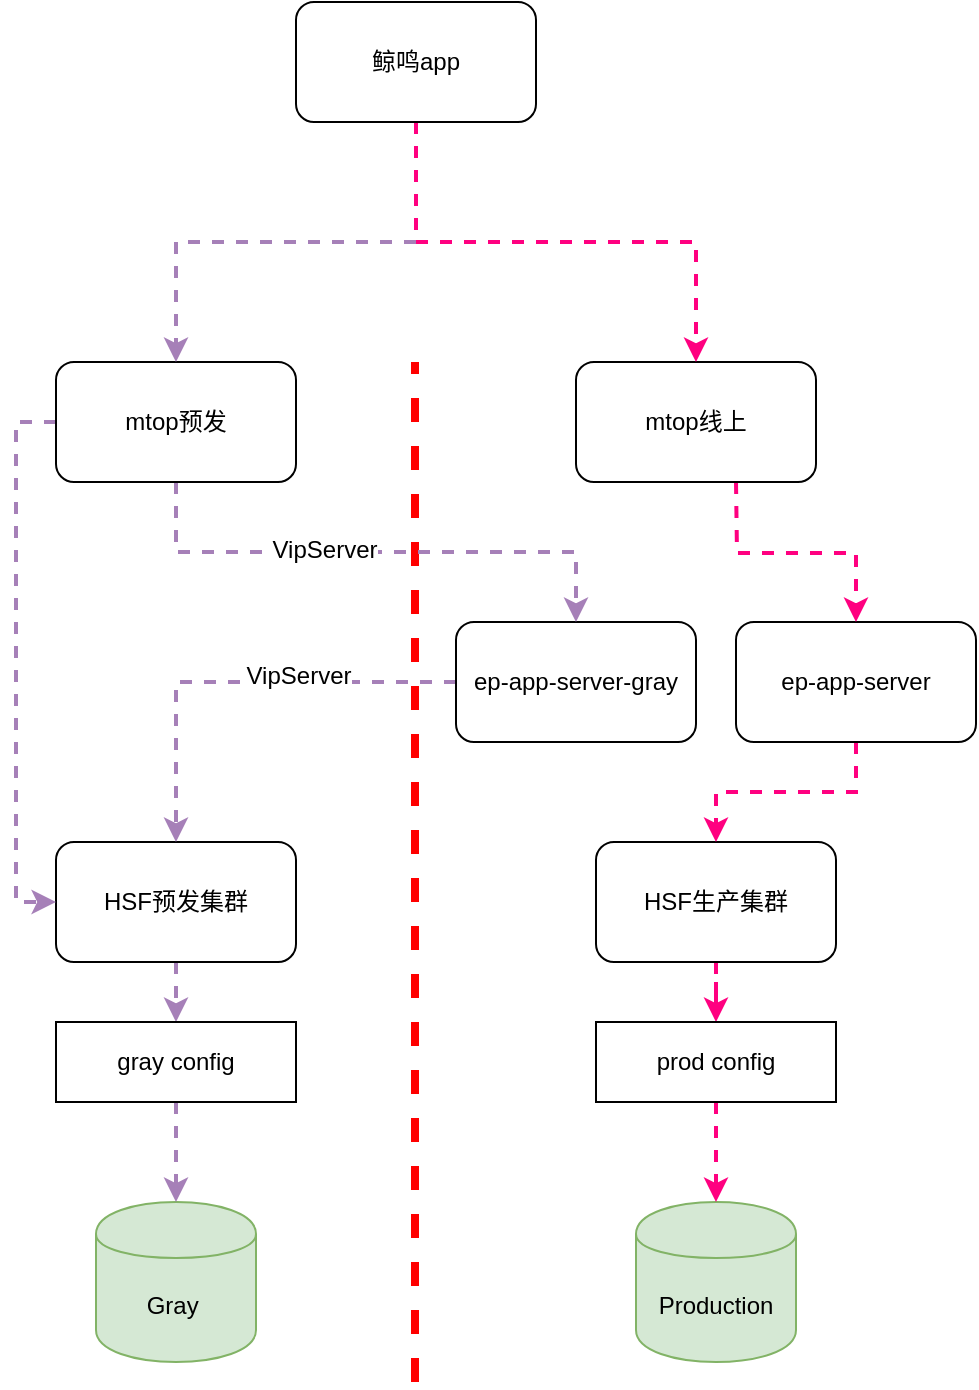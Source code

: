 <mxfile version="12.4.7" type="github">
  <diagram id="Gk4kHyFn3zn3_QR2qy4u" name="Page-1">
    <mxGraphModel dx="1168" dy="686" grid="1" gridSize="10" guides="1" tooltips="1" connect="1" arrows="1" fold="1" page="1" pageScale="1" pageWidth="827" pageHeight="1169" math="0" shadow="0">
      <root>
        <mxCell id="0"/>
        <mxCell id="1" parent="0"/>
        <mxCell id="psz0ONWJy-oLL9iXoKW5-1" value="Gray&amp;nbsp;" style="shape=cylinder;whiteSpace=wrap;html=1;boundedLbl=1;backgroundOutline=1;fillColor=#d5e8d4;strokeColor=#82b366;" vertex="1" parent="1">
          <mxGeometry x="130" y="650" width="80" height="80" as="geometry"/>
        </mxCell>
        <mxCell id="psz0ONWJy-oLL9iXoKW5-3" value="Production" style="shape=cylinder;whiteSpace=wrap;html=1;boundedLbl=1;backgroundOutline=1;fillColor=#d5e8d4;strokeColor=#82b366;" vertex="1" parent="1">
          <mxGeometry x="400" y="650" width="80" height="80" as="geometry"/>
        </mxCell>
        <mxCell id="psz0ONWJy-oLL9iXoKW5-37" style="edgeStyle=orthogonalEdgeStyle;rounded=0;orthogonalLoop=1;jettySize=auto;html=1;exitX=0.5;exitY=1;exitDx=0;exitDy=0;entryX=0.5;entryY=0;entryDx=0;entryDy=0;dashed=1;strokeColor=#A680B8;strokeWidth=2;" edge="1" parent="1" source="psz0ONWJy-oLL9iXoKW5-9" target="psz0ONWJy-oLL9iXoKW5-13">
          <mxGeometry relative="1" as="geometry"/>
        </mxCell>
        <mxCell id="psz0ONWJy-oLL9iXoKW5-9" value="HSF预发集群" style="rounded=1;whiteSpace=wrap;html=1;" vertex="1" parent="1">
          <mxGeometry x="110" y="470" width="120" height="60" as="geometry"/>
        </mxCell>
        <mxCell id="psz0ONWJy-oLL9iXoKW5-44" style="edgeStyle=orthogonalEdgeStyle;rounded=0;orthogonalLoop=1;jettySize=auto;html=1;exitX=0.5;exitY=1;exitDx=0;exitDy=0;dashed=1;strokeColor=#FF0080;strokeWidth=2;" edge="1" parent="1" source="psz0ONWJy-oLL9iXoKW5-10" target="psz0ONWJy-oLL9iXoKW5-14">
          <mxGeometry relative="1" as="geometry"/>
        </mxCell>
        <mxCell id="psz0ONWJy-oLL9iXoKW5-10" value="HSF生产集群" style="rounded=1;whiteSpace=wrap;html=1;" vertex="1" parent="1">
          <mxGeometry x="380" y="470" width="120" height="60" as="geometry"/>
        </mxCell>
        <mxCell id="psz0ONWJy-oLL9iXoKW5-36" style="edgeStyle=orthogonalEdgeStyle;rounded=0;orthogonalLoop=1;jettySize=auto;html=1;exitX=0;exitY=0.5;exitDx=0;exitDy=0;entryX=0.5;entryY=0;entryDx=0;entryDy=0;dashed=1;strokeColor=#A680B8;strokeWidth=2;" edge="1" parent="1" source="psz0ONWJy-oLL9iXoKW5-11" target="psz0ONWJy-oLL9iXoKW5-9">
          <mxGeometry relative="1" as="geometry"/>
        </mxCell>
        <mxCell id="psz0ONWJy-oLL9iXoKW5-40" value="VipServer" style="text;html=1;align=center;verticalAlign=middle;resizable=0;points=[];labelBackgroundColor=#ffffff;" vertex="1" connectable="0" parent="psz0ONWJy-oLL9iXoKW5-36">
          <mxGeometry x="-0.28" y="-3" relative="1" as="geometry">
            <mxPoint as="offset"/>
          </mxGeometry>
        </mxCell>
        <mxCell id="psz0ONWJy-oLL9iXoKW5-11" value="ep-app-server-gray" style="rounded=1;whiteSpace=wrap;html=1;" vertex="1" parent="1">
          <mxGeometry x="310" y="360" width="120" height="60" as="geometry"/>
        </mxCell>
        <mxCell id="psz0ONWJy-oLL9iXoKW5-43" style="edgeStyle=orthogonalEdgeStyle;rounded=0;orthogonalLoop=1;jettySize=auto;html=1;exitX=0.5;exitY=1;exitDx=0;exitDy=0;dashed=1;strokeColor=#FF0080;strokeWidth=2;" edge="1" parent="1" source="psz0ONWJy-oLL9iXoKW5-12" target="psz0ONWJy-oLL9iXoKW5-10">
          <mxGeometry relative="1" as="geometry"/>
        </mxCell>
        <mxCell id="psz0ONWJy-oLL9iXoKW5-12" value="ep-app-server" style="rounded=1;whiteSpace=wrap;html=1;" vertex="1" parent="1">
          <mxGeometry x="450" y="360" width="120" height="60" as="geometry"/>
        </mxCell>
        <mxCell id="psz0ONWJy-oLL9iXoKW5-38" style="edgeStyle=orthogonalEdgeStyle;rounded=0;orthogonalLoop=1;jettySize=auto;html=1;exitX=0.5;exitY=1;exitDx=0;exitDy=0;entryX=0.5;entryY=0;entryDx=0;entryDy=0;dashed=1;strokeColor=#A680B8;strokeWidth=2;" edge="1" parent="1" source="psz0ONWJy-oLL9iXoKW5-13" target="psz0ONWJy-oLL9iXoKW5-1">
          <mxGeometry relative="1" as="geometry"/>
        </mxCell>
        <mxCell id="psz0ONWJy-oLL9iXoKW5-13" value="gray config" style="rounded=0;whiteSpace=wrap;html=1;" vertex="1" parent="1">
          <mxGeometry x="110" y="560" width="120" height="40" as="geometry"/>
        </mxCell>
        <mxCell id="psz0ONWJy-oLL9iXoKW5-45" style="edgeStyle=orthogonalEdgeStyle;rounded=0;orthogonalLoop=1;jettySize=auto;html=1;exitX=0.5;exitY=1;exitDx=0;exitDy=0;entryX=0.5;entryY=0;entryDx=0;entryDy=0;dashed=1;strokeColor=#FF0080;strokeWidth=2;" edge="1" parent="1" source="psz0ONWJy-oLL9iXoKW5-14" target="psz0ONWJy-oLL9iXoKW5-3">
          <mxGeometry relative="1" as="geometry"/>
        </mxCell>
        <mxCell id="psz0ONWJy-oLL9iXoKW5-14" value="prod config" style="rounded=0;whiteSpace=wrap;html=1;" vertex="1" parent="1">
          <mxGeometry x="380" y="560" width="120" height="40" as="geometry"/>
        </mxCell>
        <mxCell id="psz0ONWJy-oLL9iXoKW5-22" value="" style="endArrow=none;dashed=1;html=1;strokeColor=#FF0000;strokeWidth=4;" edge="1" parent="1">
          <mxGeometry width="50" height="50" relative="1" as="geometry">
            <mxPoint x="289.5" y="740" as="sourcePoint"/>
            <mxPoint x="289.5" y="230" as="targetPoint"/>
          </mxGeometry>
        </mxCell>
        <mxCell id="psz0ONWJy-oLL9iXoKW5-32" style="edgeStyle=orthogonalEdgeStyle;rounded=0;orthogonalLoop=1;jettySize=auto;html=1;exitX=0.5;exitY=1;exitDx=0;exitDy=0;dashed=1;strokeColor=#A680B8;strokeWidth=2;" edge="1" parent="1" source="psz0ONWJy-oLL9iXoKW5-27" target="psz0ONWJy-oLL9iXoKW5-11">
          <mxGeometry relative="1" as="geometry"/>
        </mxCell>
        <mxCell id="psz0ONWJy-oLL9iXoKW5-39" value="VipServer" style="text;html=1;align=center;verticalAlign=middle;resizable=0;points=[];labelBackgroundColor=#ffffff;" vertex="1" connectable="0" parent="psz0ONWJy-oLL9iXoKW5-32">
          <mxGeometry x="-0.192" y="1" relative="1" as="geometry">
            <mxPoint as="offset"/>
          </mxGeometry>
        </mxCell>
        <mxCell id="psz0ONWJy-oLL9iXoKW5-35" style="edgeStyle=orthogonalEdgeStyle;rounded=0;orthogonalLoop=1;jettySize=auto;html=1;exitX=0;exitY=0.5;exitDx=0;exitDy=0;entryX=0;entryY=0.5;entryDx=0;entryDy=0;dashed=1;strokeColor=#A680B8;strokeWidth=2;" edge="1" parent="1" source="psz0ONWJy-oLL9iXoKW5-27" target="psz0ONWJy-oLL9iXoKW5-9">
          <mxGeometry relative="1" as="geometry"/>
        </mxCell>
        <mxCell id="psz0ONWJy-oLL9iXoKW5-27" value="mtop预发" style="rounded=1;whiteSpace=wrap;html=1;" vertex="1" parent="1">
          <mxGeometry x="110" y="230" width="120" height="60" as="geometry"/>
        </mxCell>
        <mxCell id="psz0ONWJy-oLL9iXoKW5-42" style="edgeStyle=orthogonalEdgeStyle;rounded=0;orthogonalLoop=1;jettySize=auto;html=1;exitX=0.5;exitY=1;exitDx=0;exitDy=0;entryX=0.5;entryY=0;entryDx=0;entryDy=0;dashed=1;strokeColor=#FF0080;strokeWidth=2;" edge="1" parent="1" target="psz0ONWJy-oLL9iXoKW5-12">
          <mxGeometry relative="1" as="geometry">
            <mxPoint x="450" y="290" as="sourcePoint"/>
          </mxGeometry>
        </mxCell>
        <mxCell id="psz0ONWJy-oLL9iXoKW5-28" value="mtop线上" style="rounded=1;whiteSpace=wrap;html=1;" vertex="1" parent="1">
          <mxGeometry x="370" y="230" width="120" height="60" as="geometry"/>
        </mxCell>
        <mxCell id="psz0ONWJy-oLL9iXoKW5-31" style="edgeStyle=orthogonalEdgeStyle;rounded=0;orthogonalLoop=1;jettySize=auto;html=1;strokeColor=#A680B8;strokeWidth=2;dashed=1;" edge="1" parent="1" source="psz0ONWJy-oLL9iXoKW5-29" target="psz0ONWJy-oLL9iXoKW5-27">
          <mxGeometry relative="1" as="geometry"/>
        </mxCell>
        <mxCell id="psz0ONWJy-oLL9iXoKW5-41" style="edgeStyle=orthogonalEdgeStyle;rounded=0;orthogonalLoop=1;jettySize=auto;html=1;exitX=0.5;exitY=1;exitDx=0;exitDy=0;dashed=1;strokeColor=#FF0080;strokeWidth=2;" edge="1" parent="1" source="psz0ONWJy-oLL9iXoKW5-29" target="psz0ONWJy-oLL9iXoKW5-28">
          <mxGeometry relative="1" as="geometry"/>
        </mxCell>
        <mxCell id="psz0ONWJy-oLL9iXoKW5-29" value="鲸鸣app" style="rounded=1;whiteSpace=wrap;html=1;" vertex="1" parent="1">
          <mxGeometry x="230" y="50" width="120" height="60" as="geometry"/>
        </mxCell>
      </root>
    </mxGraphModel>
  </diagram>
</mxfile>
